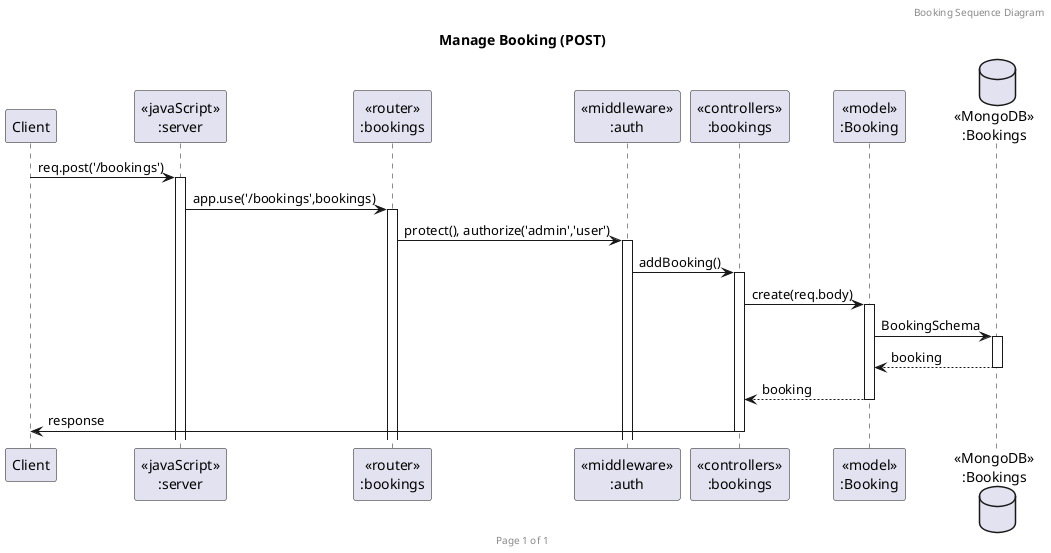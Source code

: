     @startuml Manage Booking (POST)

    header Booking Sequence Diagram
    footer Page %page% of %lastpage%
    title "Manage Booking (POST)"

    participant "Client" as client
    participant "<<javaScript>>\n:server" as server
    participant "<<router>>\n:bookings" as routerBookings
    participant "<<middleware>>\n:auth" as middleware
    participant "<<controllers>>\n:bookings" as controllerBookings
    participant "<<model>>\n:Booking" as modelBooking
    database "<<MongoDB>>\n:Bookings" as BookingDatabase

    client-> server ++:req.post('/bookings')
    server->routerBookings ++:app.use('/bookings',bookings)
    routerBookings -> middleware ++: protect(), authorize('admin','user')
    middleware -> controllerBookings ++:addBooking()
    controllerBookings->modelBooking ++:create(req.body)
    modelBooking ->BookingDatabase ++: BookingSchema
    BookingDatabase --> modelBooking --: booking
    controllerBookings <-- modelBooking --:booking
    controllerBookings->client --:response

    @enduml